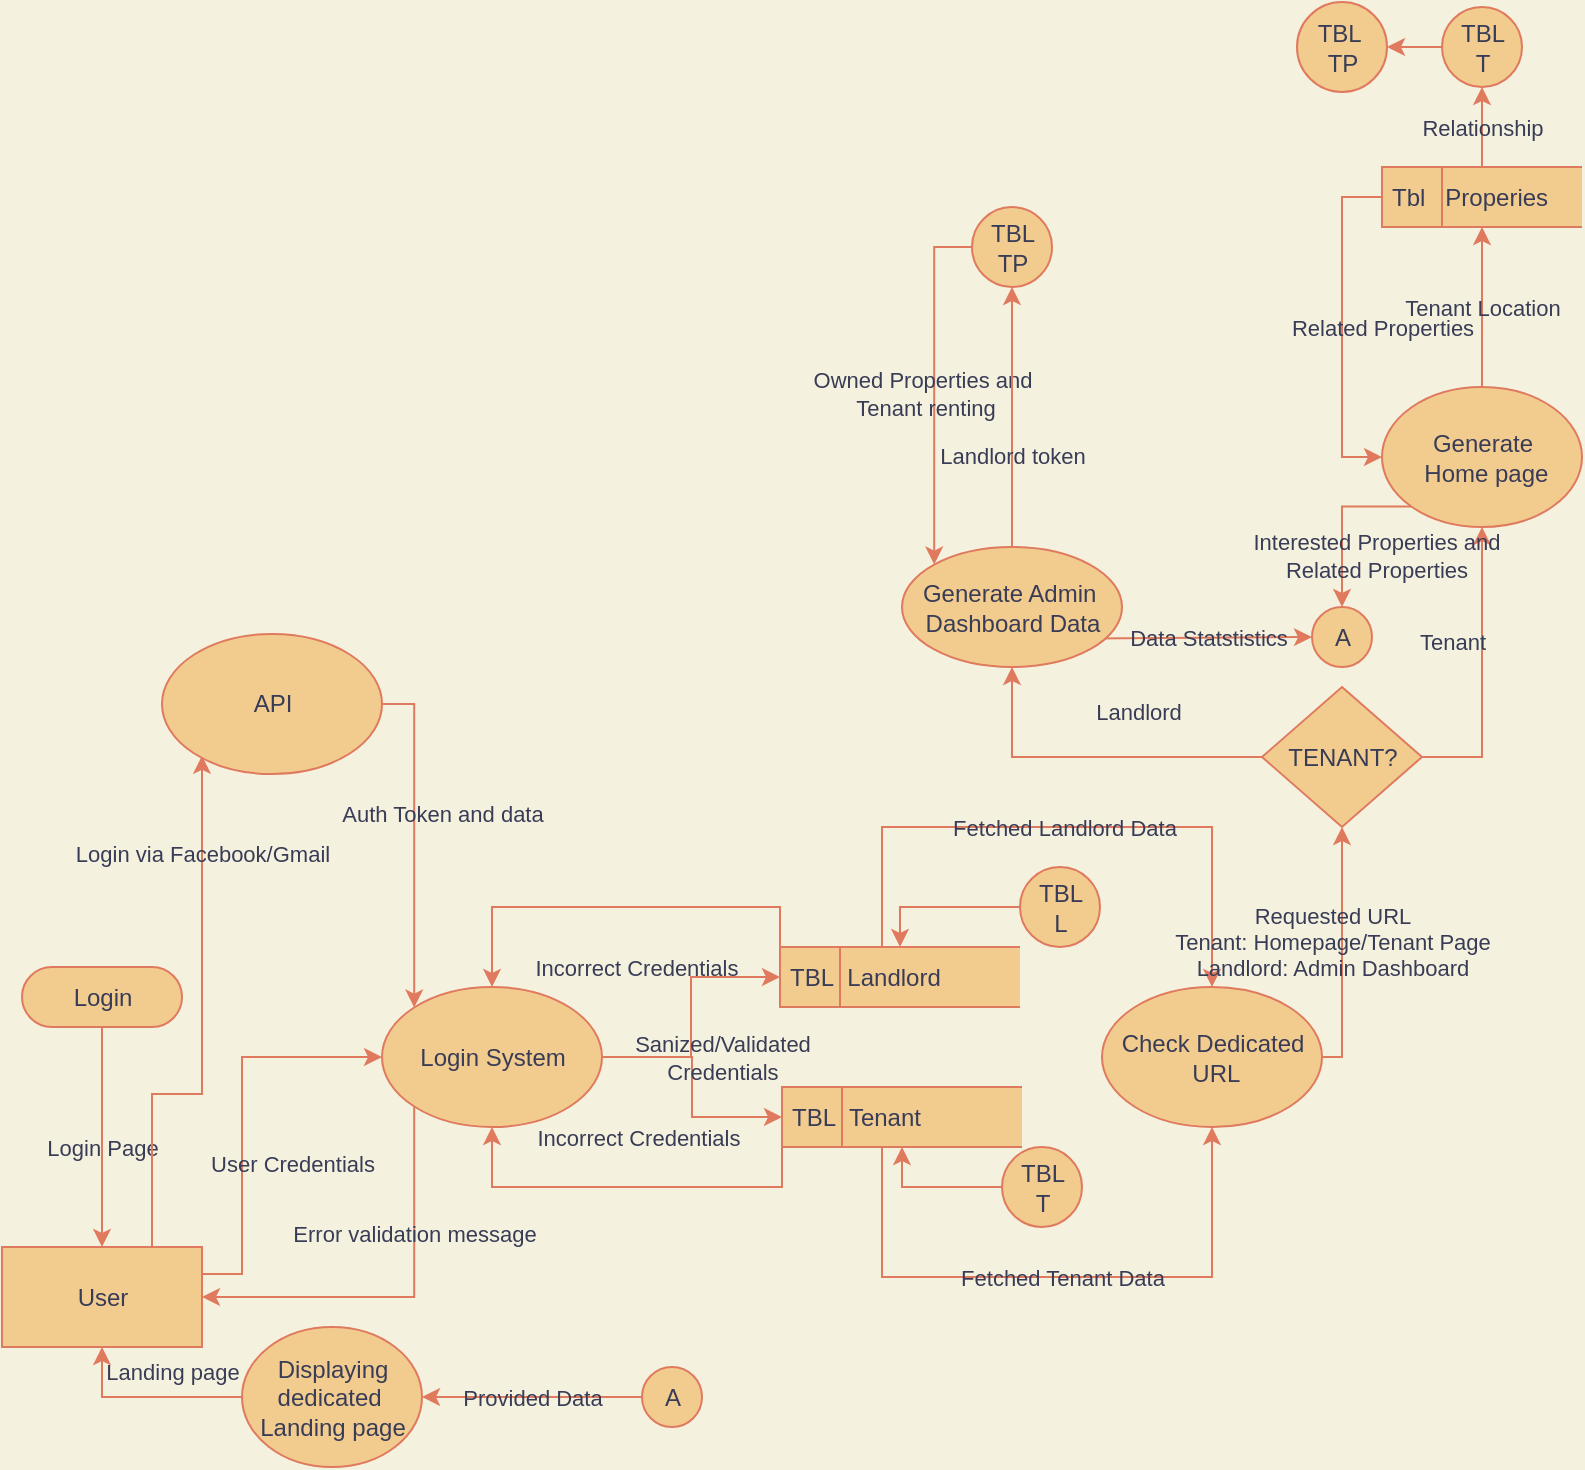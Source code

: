 <mxfile>
    <diagram id="ZBCXIiEkPLW0TF2T92nT" name="Page-1">
        <mxGraphModel dx="389" dy="-444" grid="1" gridSize="10" guides="1" tooltips="1" connect="1" arrows="1" fold="1" page="1" pageScale="1" pageWidth="850" pageHeight="800" background="#F4F1DE" math="0" shadow="0">
            <root>
                <mxCell id="0"/>
                <mxCell id="1" parent="0"/>
                <mxCell id="3" value="Login" style="html=1;dashed=0;whitespace=wrap;shape=mxgraph.dfd.start;labelBackgroundColor=none;fillColor=#F2CC8F;strokeColor=#E07A5F;fontColor=#393C56;" parent="1" vertex="1">
                    <mxGeometry x="40" y="1316.5" width="80" height="30" as="geometry"/>
                </mxCell>
                <mxCell id="4" value="Login Page" style="edgeStyle=orthogonalEdgeStyle;rounded=0;orthogonalLoop=1;jettySize=auto;html=1;entryX=0.5;entryY=0;entryDx=0;entryDy=0;exitX=0.5;exitY=0.5;exitDx=0;exitDy=15;exitPerimeter=0;labelBackgroundColor=none;strokeColor=#E07A5F;fontColor=#393C56;" parent="1" source="3" target="13" edge="1">
                    <mxGeometry x="-30" y="496.5" as="geometry">
                        <mxPoint x="80" y="1276.5" as="sourcePoint"/>
                        <mxPoint x="70" y="1456.5" as="targetPoint"/>
                        <Array as="points"/>
                        <mxPoint y="5" as="offset"/>
                    </mxGeometry>
                </mxCell>
                <mxCell id="5" value="Login System" style="shape=ellipse;html=1;dashed=0;whitespace=wrap;perimeter=ellipsePerimeter;labelBackgroundColor=none;fillColor=#F2CC8F;strokeColor=#E07A5F;fontColor=#393C56;" parent="1" vertex="1">
                    <mxGeometry x="220" y="1326.5" width="110" height="70" as="geometry"/>
                </mxCell>
                <mxCell id="6" value="User Credentials" style="edgeStyle=orthogonalEdgeStyle;rounded=0;orthogonalLoop=1;jettySize=auto;html=1;entryX=0;entryY=0.5;entryDx=0;entryDy=0;exitX=1;exitY=0.25;exitDx=0;exitDy=0;labelBackgroundColor=none;strokeColor=#E07A5F;fontColor=#393C56;" parent="1" source="13" target="5" edge="1">
                    <mxGeometry x="20" y="1216.5" as="geometry">
                        <mxPoint x="200" y="1361.5" as="targetPoint"/>
                        <mxPoint x="130" y="1481.5" as="sourcePoint"/>
                        <Array as="points">
                            <mxPoint x="150" y="1470"/>
                            <mxPoint x="150" y="1362"/>
                        </Array>
                    </mxGeometry>
                </mxCell>
                <mxCell id="7" value="Incorrect Credentials" style="edgeStyle=orthogonalEdgeStyle;rounded=0;orthogonalLoop=1;jettySize=auto;html=1;exitX=0;exitY=0;exitDx=0;exitDy=0;entryX=0.5;entryY=0;entryDx=0;entryDy=0;labelBackgroundColor=none;strokeColor=#E07A5F;fontColor=#393C56;" parent="1" source="8" target="5" edge="1">
                    <mxGeometry x="30" y="834" as="geometry"/>
                </mxCell>
                <mxCell id="8" value="TBL&amp;nbsp; Landlord" style="html=1;dashed=0;whitespace=wrap;shape=mxgraph.dfd.dataStoreID;align=left;spacingLeft=3;points=[[0,0],[0.5,0],[1,0],[0,0.5],[1,0.5],[0,1],[0.5,1],[1,1]];labelBackgroundColor=none;fillColor=#F2CC8F;strokeColor=#E07A5F;fontColor=#393C56;" parent="1" vertex="1">
                    <mxGeometry x="419" y="1306.5" width="120" height="30" as="geometry"/>
                </mxCell>
                <mxCell id="9" style="edgeStyle=orthogonalEdgeStyle;rounded=0;orthogonalLoop=1;jettySize=auto;html=1;entryX=0;entryY=0.5;entryDx=0;entryDy=0;labelBackgroundColor=none;strokeColor=#E07A5F;fontColor=#393C56;" parent="1" source="5" target="8" edge="1">
                    <mxGeometry x="20" y="1216.5" as="geometry"/>
                </mxCell>
                <mxCell id="10" value="Incorrect Credentials" style="edgeStyle=orthogonalEdgeStyle;rounded=0;orthogonalLoop=1;jettySize=auto;html=1;exitX=0;exitY=1;exitDx=0;exitDy=0;entryX=0.5;entryY=1;entryDx=0;entryDy=0;labelBackgroundColor=none;strokeColor=#E07A5F;fontColor=#393C56;" parent="1" source="11" target="5" edge="1">
                    <mxGeometry x="30" y="834" as="geometry"/>
                </mxCell>
                <mxCell id="11" value="TBL&amp;nbsp; Tenant" style="html=1;dashed=0;whitespace=wrap;shape=mxgraph.dfd.dataStoreID;align=left;spacingLeft=3;points=[[0,0],[0.5,0],[1,0],[0,0.5],[1,0.5],[0,1],[0.5,1],[1,1]];labelBackgroundColor=none;fillColor=#F2CC8F;strokeColor=#E07A5F;fontColor=#393C56;" parent="1" vertex="1">
                    <mxGeometry x="420" y="1376.5" width="120" height="30" as="geometry"/>
                </mxCell>
                <mxCell id="12" value="Sanized/Validated &lt;br&gt;Credentials" style="edgeStyle=orthogonalEdgeStyle;rounded=0;orthogonalLoop=1;jettySize=auto;html=1;entryX=0;entryY=0.5;entryDx=0;entryDy=0;labelBackgroundColor=none;strokeColor=#E07A5F;fontColor=#393C56;" parent="1" source="5" target="11" edge="1">
                    <mxGeometry x="-30" y="496.5" as="geometry">
                        <mxPoint x="15" y="-15" as="offset"/>
                    </mxGeometry>
                </mxCell>
                <mxCell id="96" value="Login via Facebook/Gmail" style="edgeStyle=orthogonalEdgeStyle;rounded=0;orthogonalLoop=1;jettySize=auto;html=1;exitX=0.75;exitY=0;exitDx=0;exitDy=0;entryX=0.184;entryY=0.87;entryDx=0;entryDy=0;strokeColor=#E07A5F;fontColor=#393C56;labelBackgroundColor=none;entryPerimeter=0;" edge="1" parent="1" source="13" target="94">
                    <mxGeometry x="0.637" relative="1" as="geometry">
                        <mxPoint x="150" y="1300" as="targetPoint"/>
                        <Array as="points">
                            <mxPoint x="105" y="1380"/>
                            <mxPoint x="130" y="1380"/>
                            <mxPoint x="130" y="1211"/>
                        </Array>
                        <mxPoint as="offset"/>
                    </mxGeometry>
                </mxCell>
                <mxCell id="13" value="User" style="html=1;dashed=0;whitespace=wrap;labelBackgroundColor=none;fillColor=#F2CC8F;strokeColor=#E07A5F;fontColor=#393C56;" parent="1" vertex="1">
                    <mxGeometry x="30" y="1456.5" width="100" height="50" as="geometry"/>
                </mxCell>
                <mxCell id="14" value="Error validation message" style="edgeStyle=orthogonalEdgeStyle;rounded=0;orthogonalLoop=1;jettySize=auto;html=1;exitX=0;exitY=1;exitDx=0;exitDy=0;entryX=1;entryY=0.5;entryDx=0;entryDy=0;labelBackgroundColor=none;strokeColor=#E07A5F;fontColor=#393C56;" parent="1" source="5" target="13" edge="1">
                    <mxGeometry as="geometry">
                        <Array as="points">
                            <mxPoint x="236" y="1481.5"/>
                        </Array>
                        <mxPoint x="53" y="16" as="offset"/>
                    </mxGeometry>
                </mxCell>
                <mxCell id="15" value="Check Dedicated&lt;br&gt;&amp;nbsp;URL" style="shape=ellipse;html=1;dashed=0;whitespace=wrap;perimeter=ellipsePerimeter;labelBackgroundColor=none;fillColor=#F2CC8F;strokeColor=#E07A5F;fontColor=#393C56;" parent="1" vertex="1">
                    <mxGeometry x="580" y="1326.5" width="110" height="70" as="geometry"/>
                </mxCell>
                <mxCell id="16" style="edgeStyle=orthogonalEdgeStyle;rounded=0;orthogonalLoop=1;jettySize=auto;html=1;entryX=0.5;entryY=0;entryDx=0;entryDy=0;labelBackgroundColor=none;strokeColor=#E07A5F;fontColor=#393C56;" parent="1" source="8" target="15" edge="1">
                    <mxGeometry x="20" y="1216.5" as="geometry">
                        <mxPoint x="360" y="1246.5" as="targetPoint"/>
                        <Array as="points">
                            <mxPoint x="470" y="1246.5"/>
                            <mxPoint x="635" y="1246.5"/>
                        </Array>
                    </mxGeometry>
                </mxCell>
                <mxCell id="17" value="Fetched Landlord Data" style="edgeLabel;html=1;align=center;verticalAlign=middle;resizable=0;points=[];labelBackgroundColor=none;fontColor=#393C56;" parent="16" vertex="1" connectable="0">
                    <mxGeometry x="0.231" y="-4" relative="1" as="geometry">
                        <mxPoint x="-37.18" y="-4.06" as="offset"/>
                    </mxGeometry>
                </mxCell>
                <mxCell id="18" value="TENANT?" style="shape=rhombus;html=1;dashed=0;whitespace=wrap;perimeter=rhombusPerimeter;labelBackgroundColor=none;fillColor=#F2CC8F;strokeColor=#E07A5F;fontColor=#393C56;" parent="1" vertex="1">
                    <mxGeometry x="660" y="1176.5" width="80" height="70" as="geometry"/>
                </mxCell>
                <mxCell id="19" value="Fetched Tenant Data" style="edgeStyle=orthogonalEdgeStyle;rounded=0;orthogonalLoop=1;jettySize=auto;html=1;entryX=0.5;entryY=1;entryDx=0;entryDy=0;labelBackgroundColor=none;strokeColor=#E07A5F;fontColor=#393C56;" parent="1" source="11" target="15" edge="1">
                    <mxGeometry x="-30" y="496.5" as="geometry">
                        <mxPoint x="470" y="1476.5" as="targetPoint"/>
                        <Array as="points">
                            <mxPoint x="470" y="1471.5"/>
                            <mxPoint x="635" y="1471.5"/>
                        </Array>
                        <mxPoint x="7" y="70" as="offset"/>
                    </mxGeometry>
                </mxCell>
                <mxCell id="20" value="Requested URL&lt;br&gt;Tenant: Homepage/Tenant Page&lt;br&gt;Landlord: Admin Dashboard" style="edgeStyle=orthogonalEdgeStyle;rounded=0;orthogonalLoop=1;jettySize=auto;html=1;labelBackgroundColor=none;strokeColor=#E07A5F;fontColor=#393C56;" parent="1" source="15" target="18" edge="1">
                    <mxGeometry x="30" y="834" as="geometry">
                        <mxPoint x="700" y="1221.5" as="targetPoint"/>
                        <Array as="points">
                            <mxPoint x="700" y="1361.5"/>
                            <mxPoint x="700" y="1246.5"/>
                        </Array>
                        <mxPoint as="offset"/>
                    </mxGeometry>
                </mxCell>
                <mxCell id="21" value="Generate&lt;br&gt;&amp;nbsp;Home page" style="shape=ellipse;html=1;dashed=0;whitespace=wrap;perimeter=ellipsePerimeter;labelBackgroundColor=none;fillColor=#F2CC8F;strokeColor=#E07A5F;fontColor=#393C56;" parent="1" vertex="1">
                    <mxGeometry x="720" y="1026.5" width="100" height="70" as="geometry"/>
                </mxCell>
                <mxCell id="22" value="Tenant" style="edgeStyle=orthogonalEdgeStyle;rounded=0;orthogonalLoop=1;jettySize=auto;html=1;exitX=1;exitY=0.5;exitDx=0;exitDy=0;entryX=0.5;entryY=1;entryDx=0;entryDy=0;labelBackgroundColor=none;strokeColor=#E07A5F;fontColor=#393C56;" parent="1" source="18" target="21" edge="1">
                    <mxGeometry x="30" y="834" as="geometry">
                        <mxPoint x="770" y="1126.5" as="targetPoint"/>
                        <Array as="points">
                            <mxPoint x="770" y="1211.5"/>
                        </Array>
                    </mxGeometry>
                </mxCell>
                <mxCell id="23" value="Related Properties" style="edgeStyle=orthogonalEdgeStyle;rounded=0;orthogonalLoop=1;jettySize=auto;html=1;entryX=0;entryY=0.5;entryDx=0;entryDy=0;labelBackgroundColor=none;strokeColor=#E07A5F;fontColor=#393C56;" parent="1" source="24" target="21" edge="1">
                    <mxGeometry x="30" y="834" as="geometry">
                        <Array as="points">
                            <mxPoint x="700" y="931.5"/>
                            <mxPoint x="700" y="1061.5"/>
                        </Array>
                        <mxPoint as="offset"/>
                    </mxGeometry>
                </mxCell>
                <mxCell id="24" value="Tbl&amp;nbsp; &amp;nbsp;Properies" style="html=1;dashed=0;whitespace=wrap;shape=mxgraph.dfd.dataStoreID;align=left;spacingLeft=3;points=[[0,0],[0.5,0],[1,0],[0,0.5],[1,0.5],[0,1],[0.5,1],[1,1]];labelBackgroundColor=none;fillColor=#F2CC8F;strokeColor=#E07A5F;fontColor=#393C56;" parent="1" vertex="1">
                    <mxGeometry x="720" y="916.5" width="100" height="30" as="geometry"/>
                </mxCell>
                <mxCell id="25" value="Tenant Location" style="edgeStyle=orthogonalEdgeStyle;rounded=0;orthogonalLoop=1;jettySize=auto;html=1;labelBackgroundColor=none;strokeColor=#E07A5F;fontColor=#393C56;" parent="1" source="21" target="24" edge="1">
                    <mxGeometry x="30" y="834" as="geometry"/>
                </mxCell>
                <mxCell id="26" value="A" style="shape=ellipse;html=1;dashed=0;whitespace=wrap;aspect=fixed;perimeter=ellipsePerimeter;labelBackgroundColor=none;fillColor=#F2CC8F;strokeColor=#E07A5F;fontColor=#393C56;" parent="1" vertex="1">
                    <mxGeometry x="350" y="1516.5" width="30" height="30" as="geometry"/>
                </mxCell>
                <mxCell id="27" value="A" style="shape=ellipse;html=1;dashed=0;whitespace=wrap;aspect=fixed;perimeter=ellipsePerimeter;labelBackgroundColor=none;fillColor=#F2CC8F;strokeColor=#E07A5F;fontColor=#393C56;" parent="1" vertex="1">
                    <mxGeometry x="685" y="1136.5" width="30" height="30" as="geometry"/>
                </mxCell>
                <mxCell id="28" value="Interested Properties and &lt;br&gt;Related Properties" style="edgeStyle=orthogonalEdgeStyle;rounded=0;orthogonalLoop=1;jettySize=auto;html=1;exitX=0;exitY=1;exitDx=0;exitDy=0;entryX=0.5;entryY=0;entryDx=0;entryDy=0;labelBackgroundColor=none;strokeColor=#E07A5F;fontColor=#393C56;" parent="1" source="21" target="27" edge="1">
                    <mxGeometry x="30" y="834" as="geometry">
                        <mxPoint x="700.0" y="1116.5" as="targetPoint"/>
                        <mxPoint as="offset"/>
                    </mxGeometry>
                </mxCell>
                <mxCell id="29" value="Data Statstistics" style="edgeStyle=orthogonalEdgeStyle;rounded=0;orthogonalLoop=1;jettySize=auto;html=1;entryX=0;entryY=0.5;entryDx=0;entryDy=0;exitX=0.92;exitY=0.762;exitDx=0;exitDy=0;exitPerimeter=0;labelBackgroundColor=none;strokeColor=#E07A5F;fontColor=#393C56;" parent="1" source="30" target="27" edge="1">
                    <mxGeometry x="30" y="834" as="geometry">
                        <Array as="points">
                            <mxPoint x="574" y="1152.5"/>
                        </Array>
                        <mxPoint as="offset"/>
                    </mxGeometry>
                </mxCell>
                <mxCell id="30" value="Generate Admin&amp;nbsp;&lt;br&gt;Dashboard Data" style="shape=ellipse;html=1;dashed=0;whitespace=wrap;perimeter=ellipsePerimeter;labelBackgroundColor=none;fillColor=#F2CC8F;strokeColor=#E07A5F;fontColor=#393C56;" parent="1" vertex="1">
                    <mxGeometry x="480" y="1106.5" width="110" height="60" as="geometry"/>
                </mxCell>
                <mxCell id="31" value="Landlord" style="edgeStyle=orthogonalEdgeStyle;rounded=0;orthogonalLoop=1;jettySize=auto;html=1;exitX=0;exitY=0.5;exitDx=0;exitDy=0;entryX=0.5;entryY=1;entryDx=0;entryDy=0;labelBackgroundColor=none;strokeColor=#E07A5F;fontColor=#393C56;" parent="1" source="18" target="30" edge="1">
                    <mxGeometry x="30" y="834" as="geometry">
                        <mxPoint x="570" y="1146.5" as="targetPoint"/>
                        <Array as="points">
                            <mxPoint x="535" y="1211.5"/>
                        </Array>
                        <mxPoint as="offset"/>
                    </mxGeometry>
                </mxCell>
                <mxCell id="32" value="Owned Properties and&lt;br&gt;&amp;nbsp;Tenant renting" style="edgeStyle=orthogonalEdgeStyle;rounded=0;orthogonalLoop=1;jettySize=auto;html=1;entryX=0;entryY=0;entryDx=0;entryDy=0;exitX=0;exitY=0.5;exitDx=0;exitDy=0;labelBackgroundColor=none;strokeColor=#E07A5F;fontColor=#393C56;" parent="1" source="33" target="30" edge="1">
                    <mxGeometry as="geometry">
                        <Array as="points">
                            <mxPoint x="496" y="956.5"/>
                        </Array>
                        <mxPoint x="-16" y="-6" as="offset"/>
                    </mxGeometry>
                </mxCell>
                <mxCell id="33" value="TBL&lt;br&gt;TP" style="shape=ellipse;html=1;dashed=0;whitespace=wrap;aspect=fixed;perimeter=ellipsePerimeter;labelBackgroundColor=none;fillColor=#F2CC8F;strokeColor=#E07A5F;fontColor=#393C56;" parent="1" vertex="1">
                    <mxGeometry x="515" y="936.5" width="40" height="40" as="geometry"/>
                </mxCell>
                <mxCell id="34" value="Landlord token" style="edgeStyle=orthogonalEdgeStyle;rounded=0;orthogonalLoop=1;jettySize=auto;html=1;entryX=0.5;entryY=1;entryDx=0;entryDy=0;labelBackgroundColor=none;strokeColor=#E07A5F;fontColor=#393C56;" parent="1" source="30" target="33" edge="1">
                    <mxGeometry as="geometry">
                        <mxPoint x="535" y="986.5" as="targetPoint"/>
                        <mxPoint y="19" as="offset"/>
                    </mxGeometry>
                </mxCell>
                <mxCell id="35" style="edgeStyle=orthogonalEdgeStyle;rounded=0;orthogonalLoop=1;jettySize=auto;html=1;entryX=0.5;entryY=0;entryDx=0;entryDy=0;exitX=0;exitY=0.5;exitDx=0;exitDy=0;labelBackgroundColor=none;strokeColor=#E07A5F;fontColor=#393C56;" parent="1" source="36" target="8" edge="1">
                    <mxGeometry x="30" y="834" as="geometry"/>
                </mxCell>
                <mxCell id="36" value="TBL &lt;br&gt;L" style="shape=ellipse;html=1;dashed=0;whitespace=wrap;aspect=fixed;perimeter=ellipsePerimeter;align=center;labelBackgroundColor=none;fillColor=#F2CC8F;strokeColor=#E07A5F;fontColor=#393C56;" parent="1" vertex="1">
                    <mxGeometry x="539" y="1266.5" width="40" height="40" as="geometry"/>
                </mxCell>
                <mxCell id="37" style="edgeStyle=orthogonalEdgeStyle;rounded=0;orthogonalLoop=1;jettySize=auto;html=1;entryX=0.5;entryY=1;entryDx=0;entryDy=0;exitX=0;exitY=0.5;exitDx=0;exitDy=0;labelBackgroundColor=none;strokeColor=#E07A5F;fontColor=#393C56;" parent="1" source="38" target="11" edge="1">
                    <mxGeometry x="30" y="834" as="geometry"/>
                </mxCell>
                <mxCell id="38" value="TBL &lt;br&gt;T" style="shape=ellipse;html=1;dashed=0;whitespace=wrap;aspect=fixed;perimeter=ellipsePerimeter;align=center;labelBackgroundColor=none;fillColor=#F2CC8F;strokeColor=#E07A5F;fontColor=#393C56;" parent="1" vertex="1">
                    <mxGeometry x="530" y="1406.5" width="40" height="40" as="geometry"/>
                </mxCell>
                <mxCell id="39" value="TBL&lt;br&gt;T" style="shape=ellipse;html=1;dashed=0;whitespace=wrap;aspect=fixed;perimeter=ellipsePerimeter;labelBackgroundColor=none;fillColor=#F2CC8F;strokeColor=#E07A5F;fontColor=#393C56;" parent="1" vertex="1">
                    <mxGeometry x="750" y="836.5" width="40" height="40" as="geometry"/>
                </mxCell>
                <mxCell id="40" value="Relationship" style="edgeStyle=orthogonalEdgeStyle;rounded=0;orthogonalLoop=1;jettySize=auto;html=1;entryX=0.5;entryY=1;entryDx=0;entryDy=0;labelBackgroundColor=none;strokeColor=#E07A5F;fontColor=#393C56;" parent="1" source="24" target="39" edge="1">
                    <mxGeometry x="30" y="834" as="geometry"/>
                </mxCell>
                <mxCell id="41" value="TBL&amp;nbsp;&lt;br&gt;TP" style="shape=ellipse;html=1;dashed=0;whitespace=wrap;aspect=fixed;perimeter=ellipsePerimeter;labelBackgroundColor=none;fillColor=#F2CC8F;strokeColor=#E07A5F;fontColor=#393C56;" parent="1" vertex="1">
                    <mxGeometry x="677.5" y="834" width="45" height="45" as="geometry"/>
                </mxCell>
                <mxCell id="42" value="Landing page" style="edgeStyle=orthogonalEdgeStyle;rounded=0;orthogonalLoop=1;jettySize=auto;html=1;entryX=0.5;entryY=1;entryDx=0;entryDy=0;labelBackgroundColor=none;strokeColor=#E07A5F;fontColor=#393C56;" parent="1" source="43" target="13" edge="1">
                    <mxGeometry x="30" y="834" as="geometry">
                        <mxPoint x="130" y="1241.5" as="targetPoint"/>
                        <mxPoint as="offset"/>
                    </mxGeometry>
                </mxCell>
                <mxCell id="43" value="Displaying &lt;br&gt;dedicated&amp;nbsp;&lt;br&gt;&lt;div&gt;&lt;span&gt;Landing page&lt;/span&gt;&lt;/div&gt;" style="shape=ellipse;html=1;dashed=0;whitespace=wrap;perimeter=ellipsePerimeter;align=center;labelBackgroundColor=none;fillColor=#F2CC8F;strokeColor=#E07A5F;fontColor=#393C56;" parent="1" vertex="1">
                    <mxGeometry x="150" y="1496.5" width="90" height="70" as="geometry"/>
                </mxCell>
                <mxCell id="44" style="edgeStyle=orthogonalEdgeStyle;rounded=0;orthogonalLoop=1;jettySize=auto;html=1;labelBackgroundColor=none;strokeColor=#E07A5F;fontColor=#393C56;" parent="1" source="39" target="41" edge="1">
                    <mxGeometry x="30" y="834" as="geometry">
                        <mxPoint x="700" y="856.5" as="targetPoint"/>
                    </mxGeometry>
                </mxCell>
                <mxCell id="45" value="Provided Data" style="edgeStyle=orthogonalEdgeStyle;rounded=0;orthogonalLoop=1;jettySize=auto;html=1;entryX=1;entryY=0.5;entryDx=0;entryDy=0;labelBackgroundColor=none;strokeColor=#E07A5F;fontColor=#393C56;" parent="1" source="26" target="43" edge="1">
                    <mxGeometry x="30" y="834" as="geometry">
                        <mxPoint x="280" y="1241.5" as="targetPoint"/>
                        <mxPoint as="offset"/>
                    </mxGeometry>
                </mxCell>
                <mxCell id="95" value="Auth Token and data" style="edgeStyle=orthogonalEdgeStyle;rounded=0;orthogonalLoop=1;jettySize=auto;html=1;entryX=0;entryY=0;entryDx=0;entryDy=0;strokeColor=#E07A5F;fontColor=#393C56;labelBackgroundColor=none;" edge="1" parent="1" source="94" target="5">
                    <mxGeometry x="-0.153" y="14" relative="1" as="geometry">
                        <mxPoint x="280" y="1170" as="targetPoint"/>
                        <Array as="points">
                            <mxPoint x="236" y="1185"/>
                        </Array>
                        <mxPoint as="offset"/>
                    </mxGeometry>
                </mxCell>
                <mxCell id="94" value="API" style="shape=ellipse;html=1;dashed=0;whitespace=wrap;perimeter=ellipsePerimeter;labelBackgroundColor=none;fillColor=#F2CC8F;strokeColor=#E07A5F;fontColor=#393C56;" vertex="1" parent="1">
                    <mxGeometry x="110" y="1150" width="110" height="70" as="geometry"/>
                </mxCell>
            </root>
        </mxGraphModel>
    </diagram>
</mxfile>